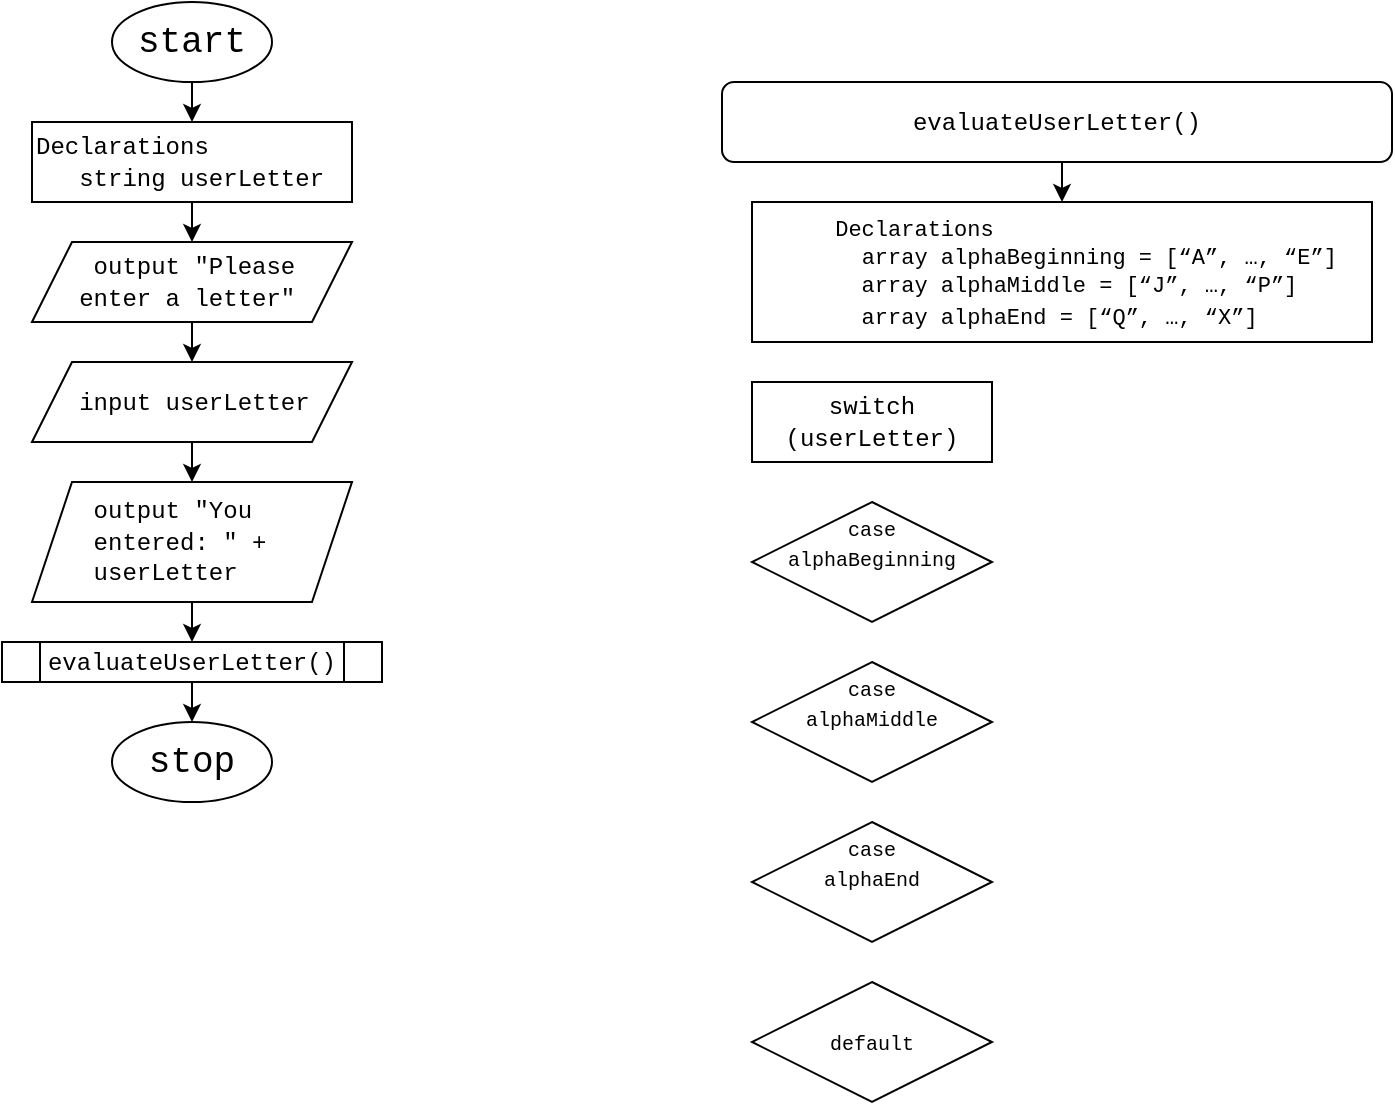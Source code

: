 <mxfile version="22.0.6" type="github">
  <diagram id="C5RBs43oDa-KdzZeNtuy" name="Page-1">
    <mxGraphModel dx="855" dy="373" grid="1" gridSize="10" guides="1" tooltips="1" connect="1" arrows="1" fold="1" page="1" pageScale="1" pageWidth="850" pageHeight="1100" math="0" shadow="0">
      <root>
        <mxCell id="WIyWlLk6GJQsqaUBKTNV-0" />
        <mxCell id="WIyWlLk6GJQsqaUBKTNV-1" parent="WIyWlLk6GJQsqaUBKTNV-0" />
        <mxCell id="9ANhp0rJH1cZioXLTVsO-12" style="edgeStyle=orthogonalEdgeStyle;rounded=0;orthogonalLoop=1;jettySize=auto;html=1;exitX=0.5;exitY=1;exitDx=0;exitDy=0;entryX=0.5;entryY=0;entryDx=0;entryDy=0;" edge="1" parent="WIyWlLk6GJQsqaUBKTNV-1" source="9ANhp0rJH1cZioXLTVsO-0" target="9ANhp0rJH1cZioXLTVsO-1">
          <mxGeometry relative="1" as="geometry" />
        </mxCell>
        <mxCell id="9ANhp0rJH1cZioXLTVsO-0" value="&lt;font style=&quot;font-size: 18px;&quot; face=&quot;Courier New&quot;&gt;start&lt;/font&gt;" style="ellipse;whiteSpace=wrap;html=1;" vertex="1" parent="WIyWlLk6GJQsqaUBKTNV-1">
          <mxGeometry x="120" y="40" width="80" height="40" as="geometry" />
        </mxCell>
        <mxCell id="9ANhp0rJH1cZioXLTVsO-13" style="edgeStyle=orthogonalEdgeStyle;rounded=0;orthogonalLoop=1;jettySize=auto;html=1;exitX=0.5;exitY=1;exitDx=0;exitDy=0;entryX=0.5;entryY=0;entryDx=0;entryDy=0;" edge="1" parent="WIyWlLk6GJQsqaUBKTNV-1" source="9ANhp0rJH1cZioXLTVsO-1" target="9ANhp0rJH1cZioXLTVsO-2">
          <mxGeometry relative="1" as="geometry" />
        </mxCell>
        <mxCell id="9ANhp0rJH1cZioXLTVsO-1" value="&lt;font face=&quot;Courier New&quot;&gt;Declarations&lt;br&gt;&amp;nbsp; &amp;nbsp;string userLetter&lt;/font&gt;" style="rounded=0;whiteSpace=wrap;html=1;align=left;" vertex="1" parent="WIyWlLk6GJQsqaUBKTNV-1">
          <mxGeometry x="80" y="100" width="160" height="40" as="geometry" />
        </mxCell>
        <mxCell id="9ANhp0rJH1cZioXLTVsO-14" style="edgeStyle=orthogonalEdgeStyle;rounded=0;orthogonalLoop=1;jettySize=auto;html=1;exitX=0.5;exitY=1;exitDx=0;exitDy=0;entryX=0.5;entryY=0;entryDx=0;entryDy=0;" edge="1" parent="WIyWlLk6GJQsqaUBKTNV-1" source="9ANhp0rJH1cZioXLTVsO-2" target="9ANhp0rJH1cZioXLTVsO-3">
          <mxGeometry relative="1" as="geometry" />
        </mxCell>
        <mxCell id="9ANhp0rJH1cZioXLTVsO-2" value="&lt;font face=&quot;Courier New&quot;&gt;&amp;nbsp; &amp;nbsp; output &quot;Please&amp;nbsp; &amp;nbsp; &amp;nbsp; &amp;nbsp;enter a letter&quot;&lt;/font&gt;" style="shape=parallelogram;perimeter=parallelogramPerimeter;whiteSpace=wrap;html=1;fixedSize=1;align=left;" vertex="1" parent="WIyWlLk6GJQsqaUBKTNV-1">
          <mxGeometry x="80" y="160" width="160" height="40" as="geometry" />
        </mxCell>
        <mxCell id="9ANhp0rJH1cZioXLTVsO-15" style="edgeStyle=orthogonalEdgeStyle;rounded=0;orthogonalLoop=1;jettySize=auto;html=1;exitX=0.5;exitY=1;exitDx=0;exitDy=0;entryX=0.5;entryY=0;entryDx=0;entryDy=0;" edge="1" parent="WIyWlLk6GJQsqaUBKTNV-1" source="9ANhp0rJH1cZioXLTVsO-3" target="9ANhp0rJH1cZioXLTVsO-4">
          <mxGeometry relative="1" as="geometry" />
        </mxCell>
        <mxCell id="9ANhp0rJH1cZioXLTVsO-3" value="&lt;font face=&quot;Courier New&quot;&gt;&amp;nbsp; &amp;nbsp;input userLetter&lt;/font&gt;" style="shape=parallelogram;perimeter=parallelogramPerimeter;whiteSpace=wrap;html=1;fixedSize=1;align=left;" vertex="1" parent="WIyWlLk6GJQsqaUBKTNV-1">
          <mxGeometry x="80" y="220" width="160" height="40" as="geometry" />
        </mxCell>
        <mxCell id="9ANhp0rJH1cZioXLTVsO-16" style="edgeStyle=orthogonalEdgeStyle;rounded=0;orthogonalLoop=1;jettySize=auto;html=1;exitX=0.5;exitY=1;exitDx=0;exitDy=0;entryX=0.5;entryY=0;entryDx=0;entryDy=0;" edge="1" parent="WIyWlLk6GJQsqaUBKTNV-1" source="9ANhp0rJH1cZioXLTVsO-4" target="9ANhp0rJH1cZioXLTVsO-6">
          <mxGeometry relative="1" as="geometry" />
        </mxCell>
        <mxCell id="9ANhp0rJH1cZioXLTVsO-4" value="&lt;font face=&quot;Courier New&quot;&gt;&amp;nbsp; &amp;nbsp; output &quot;You&amp;nbsp; &amp;nbsp; &amp;nbsp; &amp;nbsp; &amp;nbsp; entered: &quot; +&amp;nbsp; &amp;nbsp; &amp;nbsp; &amp;nbsp; &amp;nbsp; userLetter&lt;/font&gt;" style="shape=parallelogram;perimeter=parallelogramPerimeter;whiteSpace=wrap;html=1;fixedSize=1;align=left;" vertex="1" parent="WIyWlLk6GJQsqaUBKTNV-1">
          <mxGeometry x="80" y="280" width="160" height="60" as="geometry" />
        </mxCell>
        <mxCell id="9ANhp0rJH1cZioXLTVsO-17" style="edgeStyle=orthogonalEdgeStyle;rounded=0;orthogonalLoop=1;jettySize=auto;html=1;exitX=0.5;exitY=1;exitDx=0;exitDy=0;entryX=0.5;entryY=0;entryDx=0;entryDy=0;" edge="1" parent="WIyWlLk6GJQsqaUBKTNV-1" source="9ANhp0rJH1cZioXLTVsO-6" target="9ANhp0rJH1cZioXLTVsO-7">
          <mxGeometry relative="1" as="geometry" />
        </mxCell>
        <mxCell id="9ANhp0rJH1cZioXLTVsO-6" value="&lt;font face=&quot;Courier New&quot;&gt;evaluateUserLetter()&lt;/font&gt;" style="shape=process;whiteSpace=wrap;html=1;backgroundOutline=1;" vertex="1" parent="WIyWlLk6GJQsqaUBKTNV-1">
          <mxGeometry x="65" y="360" width="190" height="20" as="geometry" />
        </mxCell>
        <mxCell id="9ANhp0rJH1cZioXLTVsO-7" value="&lt;font style=&quot;font-size: 18px;&quot; face=&quot;Courier New&quot;&gt;stop&lt;/font&gt;" style="ellipse;whiteSpace=wrap;html=1;" vertex="1" parent="WIyWlLk6GJQsqaUBKTNV-1">
          <mxGeometry x="120" y="400" width="80" height="40" as="geometry" />
        </mxCell>
        <mxCell id="9ANhp0rJH1cZioXLTVsO-20" style="edgeStyle=orthogonalEdgeStyle;rounded=0;orthogonalLoop=1;jettySize=auto;html=1;exitX=0.5;exitY=1;exitDx=0;exitDy=0;entryX=0.5;entryY=0;entryDx=0;entryDy=0;" edge="1" parent="WIyWlLk6GJQsqaUBKTNV-1" source="9ANhp0rJH1cZioXLTVsO-18" target="9ANhp0rJH1cZioXLTVsO-19">
          <mxGeometry relative="1" as="geometry" />
        </mxCell>
        <mxCell id="9ANhp0rJH1cZioXLTVsO-18" value="&lt;font face=&quot;Courier New&quot;&gt;evaluateUserLetter()&lt;/font&gt;" style="rounded=1;whiteSpace=wrap;html=1;" vertex="1" parent="WIyWlLk6GJQsqaUBKTNV-1">
          <mxGeometry x="425" y="80" width="335" height="40" as="geometry" />
        </mxCell>
        <mxCell id="9ANhp0rJH1cZioXLTVsO-19" value="&lt;div style=&quot;&quot;&gt;&lt;span style=&quot;font-size: 11px; font-family: &amp;quot;Courier New&amp;quot;; background-color: initial;&quot;&gt;&amp;nbsp; &amp;nbsp; &amp;nbsp; Declarations&lt;/span&gt;&lt;/div&gt;&lt;font face=&quot;Courier New&quot; style=&quot;font-size: 11px;&quot;&gt;&lt;div style=&quot;&quot;&gt;&lt;font style=&quot;background-color: initial;&quot;&gt;&amp;nbsp; &amp;nbsp; &amp;nbsp; &amp;nbsp;&amp;nbsp;&lt;/font&gt;&lt;span style=&quot;background-color: initial;&quot;&gt;array alphaBeginning = [“A”, …, “E”]&lt;/span&gt;&lt;/div&gt;&lt;/font&gt;&lt;p style=&quot;margin: 0in; line-height: normal; font-size: 11px;&quot; class=&quot;MsoNormal&quot;&gt;&lt;font face=&quot;Courier New&quot; style=&quot;font-size: 11px;&quot;&gt;&amp;nbsp; &amp;nbsp; &amp;nbsp; &amp;nbsp; array alphaMiddle = [“J”, …, “P”]&lt;/font&gt;&lt;/p&gt;&lt;p style=&quot;margin: 0in; line-height: normal; font-size: 11px;&quot; class=&quot;MsoNormal&quot;&gt;&lt;font face=&quot;Courier New&quot; style=&quot;font-size: 11px;&quot;&gt;&amp;nbsp; &amp;nbsp; &amp;nbsp; &amp;nbsp; array alphaEnd = [“Q”, …, “X”]&lt;/font&gt;&lt;span style=&quot;font-family: &amp;quot;Andale Mono&amp;quot;; font-size: 11pt;&quot;&gt;&lt;/span&gt;&lt;/p&gt;" style="rounded=0;whiteSpace=wrap;html=1;align=left;" vertex="1" parent="WIyWlLk6GJQsqaUBKTNV-1">
          <mxGeometry x="440" y="140" width="310" height="70" as="geometry" />
        </mxCell>
        <mxCell id="9ANhp0rJH1cZioXLTVsO-21" value="&lt;font face=&quot;Courier New&quot;&gt;switch&lt;br&gt;(userLetter)&lt;br&gt;&lt;/font&gt;" style="rounded=0;whiteSpace=wrap;html=1;" vertex="1" parent="WIyWlLk6GJQsqaUBKTNV-1">
          <mxGeometry x="440" y="230" width="120" height="40" as="geometry" />
        </mxCell>
        <mxCell id="9ANhp0rJH1cZioXLTVsO-22" value="&lt;font size=&quot;1&quot; face=&quot;Courier New&quot;&gt;case&lt;br&gt;alphaBeginning&lt;br&gt;&lt;/font&gt;" style="rhombus;whiteSpace=wrap;html=1;rounded=0;perimeterSpacing=0;verticalAlign=middle;spacingBottom=20;" vertex="1" parent="WIyWlLk6GJQsqaUBKTNV-1">
          <mxGeometry x="440" y="290" width="120" height="60" as="geometry" />
        </mxCell>
        <mxCell id="9ANhp0rJH1cZioXLTVsO-23" value="&lt;font size=&quot;1&quot; face=&quot;Courier New&quot;&gt;case&lt;br&gt;alphaMiddle&lt;br&gt;&lt;/font&gt;" style="rhombus;whiteSpace=wrap;html=1;rounded=0;perimeterSpacing=0;verticalAlign=middle;spacingBottom=20;" vertex="1" parent="WIyWlLk6GJQsqaUBKTNV-1">
          <mxGeometry x="440" y="370" width="120" height="60" as="geometry" />
        </mxCell>
        <mxCell id="9ANhp0rJH1cZioXLTVsO-24" value="&lt;font size=&quot;1&quot; face=&quot;Courier New&quot;&gt;case&lt;br&gt;alphaEnd&lt;br&gt;&lt;/font&gt;" style="rhombus;whiteSpace=wrap;html=1;rounded=0;perimeterSpacing=0;verticalAlign=middle;spacingBottom=20;" vertex="1" parent="WIyWlLk6GJQsqaUBKTNV-1">
          <mxGeometry x="440" y="450" width="120" height="60" as="geometry" />
        </mxCell>
        <mxCell id="9ANhp0rJH1cZioXLTVsO-25" value="&lt;font size=&quot;1&quot; face=&quot;Courier New&quot;&gt;default&lt;br&gt;&lt;/font&gt;" style="rhombus;whiteSpace=wrap;html=1;rounded=0;perimeterSpacing=0;verticalAlign=middle;spacingBottom=0;" vertex="1" parent="WIyWlLk6GJQsqaUBKTNV-1">
          <mxGeometry x="440" y="530" width="120" height="60" as="geometry" />
        </mxCell>
      </root>
    </mxGraphModel>
  </diagram>
</mxfile>
